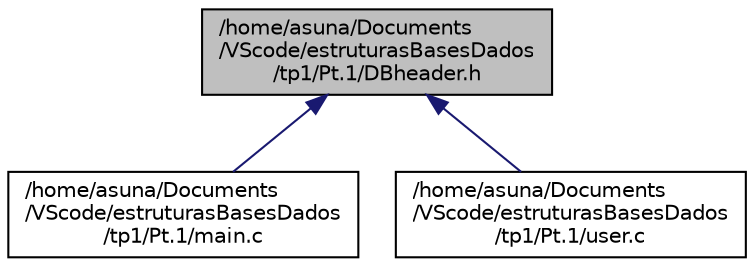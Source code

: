 digraph "/home/asuna/Documents/VScode/estruturasBasesDados/tp1/Pt.1/DBheader.h"
{
 // LATEX_PDF_SIZE
  edge [fontname="Helvetica",fontsize="10",labelfontname="Helvetica",labelfontsize="10"];
  node [fontname="Helvetica",fontsize="10",shape=record];
  Node1 [label="/home/asuna/Documents\l/VScode/estruturasBasesDados\l/tp1/Pt.1/DBheader.h",height=0.2,width=0.4,color="black", fillcolor="grey75", style="filled", fontcolor="black",tooltip="header file to manage core data of the link list program"];
  Node1 -> Node2 [dir="back",color="midnightblue",fontsize="10",style="solid",fontname="Helvetica"];
  Node2 [label="/home/asuna/Documents\l/VScode/estruturasBasesDados\l/tp1/Pt.1/main.c",height=0.2,width=0.4,color="black", fillcolor="white", style="filled",URL="$main_8c.html",tooltip="ficheiro main, contem o menu que ira conter as seguintes funcoes"];
  Node1 -> Node3 [dir="back",color="midnightblue",fontsize="10",style="solid",fontname="Helvetica"];
  Node3 [label="/home/asuna/Documents\l/VScode/estruturasBasesDados\l/tp1/Pt.1/user.c",height=0.2,width=0.4,color="black", fillcolor="white", style="filled",URL="$user_8c.html",tooltip="this file takes care of the functions and procedures that we are gonna use to make our link list prog..."];
}
